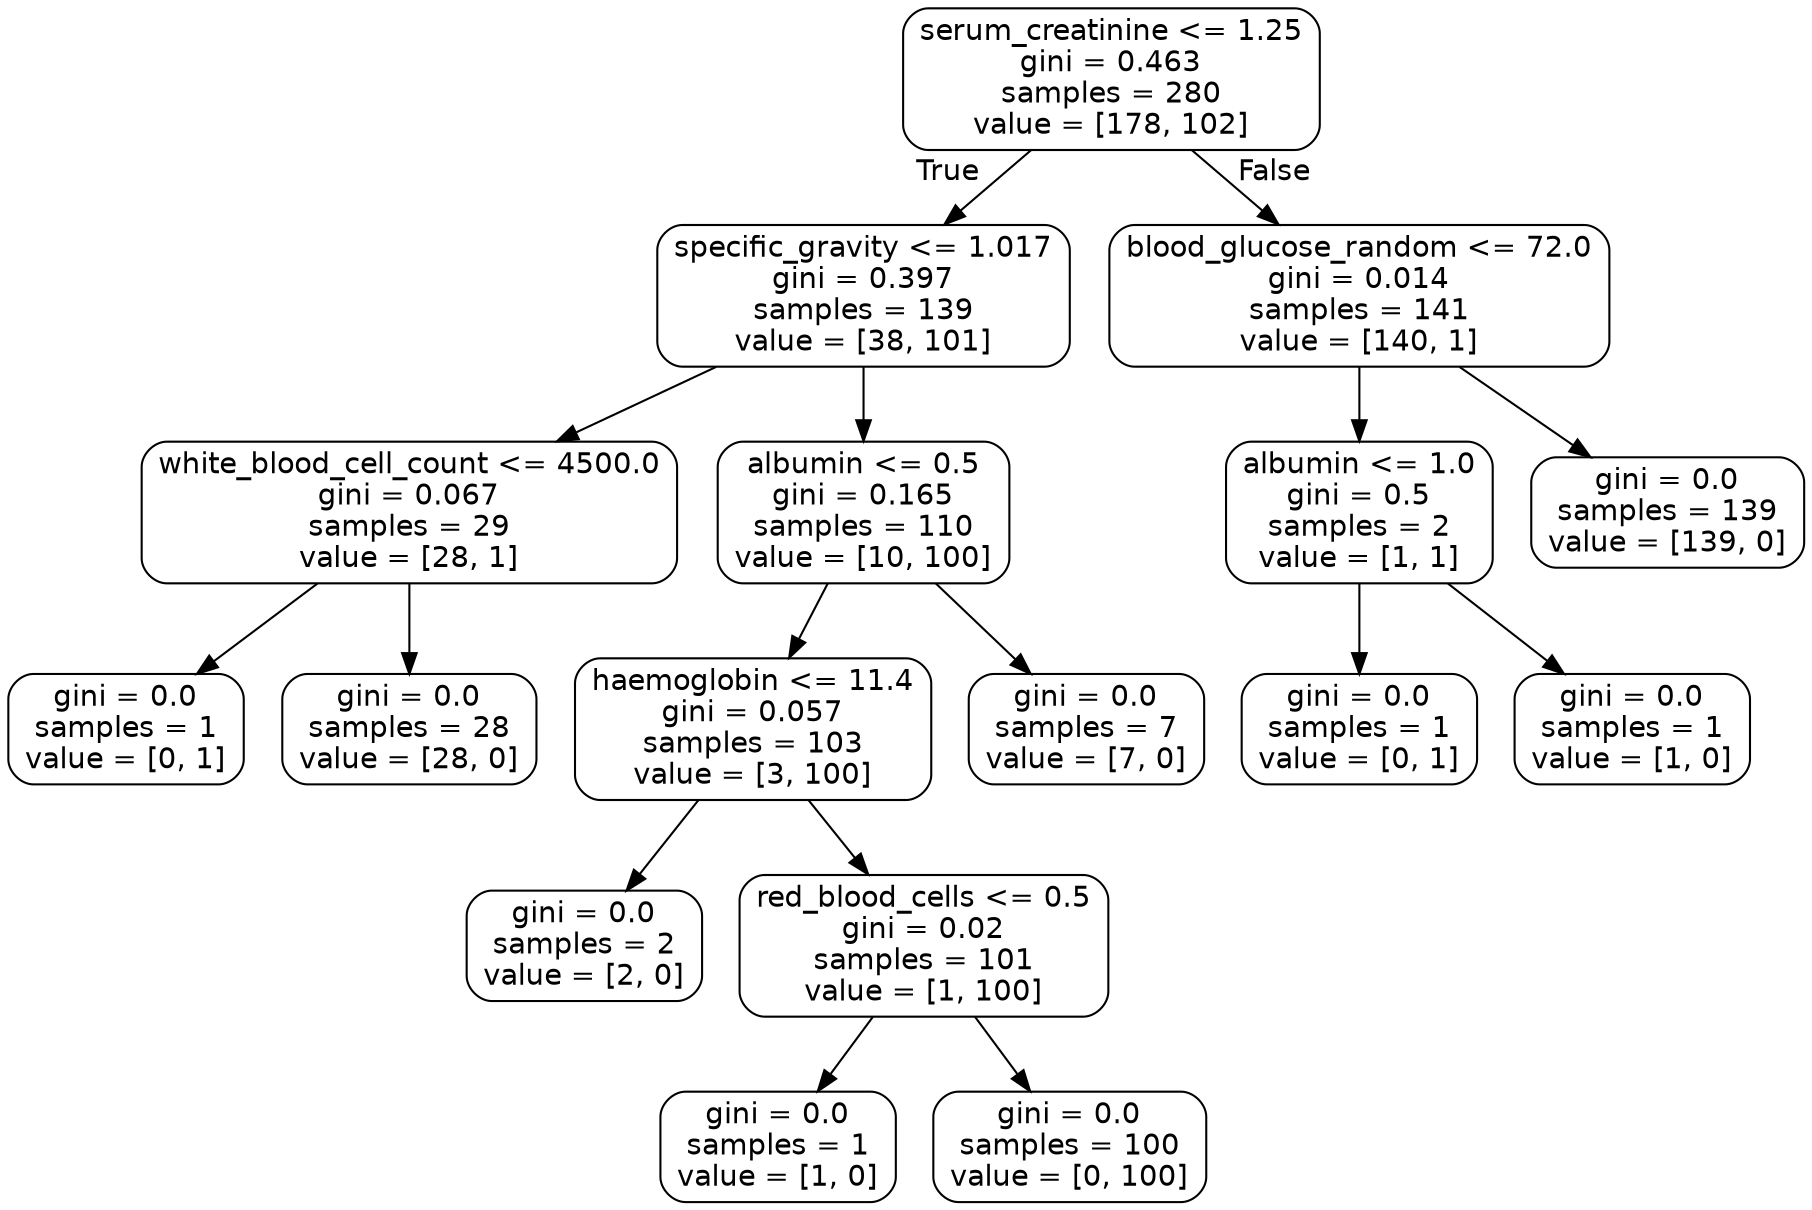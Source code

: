 digraph Tree {
node [shape=box, style="rounded", color="black", fontname="helvetica"] ;
edge [fontname="helvetica"] ;
0 [label="serum_creatinine <= 1.25\ngini = 0.463\nsamples = 280\nvalue = [178, 102]"] ;
1 [label="specific_gravity <= 1.017\ngini = 0.397\nsamples = 139\nvalue = [38, 101]"] ;
0 -> 1 [labeldistance=2.5, labelangle=45, headlabel="True"] ;
2 [label="white_blood_cell_count <= 4500.0\ngini = 0.067\nsamples = 29\nvalue = [28, 1]"] ;
1 -> 2 ;
3 [label="gini = 0.0\nsamples = 1\nvalue = [0, 1]"] ;
2 -> 3 ;
4 [label="gini = 0.0\nsamples = 28\nvalue = [28, 0]"] ;
2 -> 4 ;
5 [label="albumin <= 0.5\ngini = 0.165\nsamples = 110\nvalue = [10, 100]"] ;
1 -> 5 ;
6 [label="haemoglobin <= 11.4\ngini = 0.057\nsamples = 103\nvalue = [3, 100]"] ;
5 -> 6 ;
7 [label="gini = 0.0\nsamples = 2\nvalue = [2, 0]"] ;
6 -> 7 ;
8 [label="red_blood_cells <= 0.5\ngini = 0.02\nsamples = 101\nvalue = [1, 100]"] ;
6 -> 8 ;
9 [label="gini = 0.0\nsamples = 1\nvalue = [1, 0]"] ;
8 -> 9 ;
10 [label="gini = 0.0\nsamples = 100\nvalue = [0, 100]"] ;
8 -> 10 ;
11 [label="gini = 0.0\nsamples = 7\nvalue = [7, 0]"] ;
5 -> 11 ;
12 [label="blood_glucose_random <= 72.0\ngini = 0.014\nsamples = 141\nvalue = [140, 1]"] ;
0 -> 12 [labeldistance=2.5, labelangle=-45, headlabel="False"] ;
13 [label="albumin <= 1.0\ngini = 0.5\nsamples = 2\nvalue = [1, 1]"] ;
12 -> 13 ;
14 [label="gini = 0.0\nsamples = 1\nvalue = [0, 1]"] ;
13 -> 14 ;
15 [label="gini = 0.0\nsamples = 1\nvalue = [1, 0]"] ;
13 -> 15 ;
16 [label="gini = 0.0\nsamples = 139\nvalue = [139, 0]"] ;
12 -> 16 ;
}